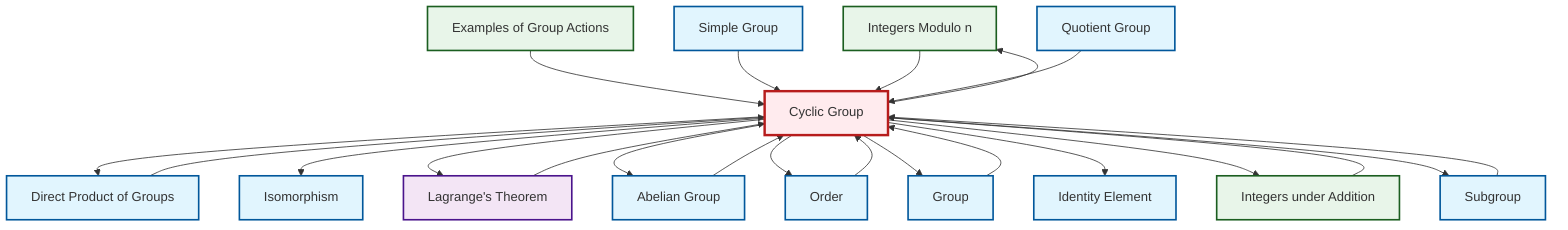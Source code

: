 graph TD
    classDef definition fill:#e1f5fe,stroke:#01579b,stroke-width:2px
    classDef theorem fill:#f3e5f5,stroke:#4a148c,stroke-width:2px
    classDef axiom fill:#fff3e0,stroke:#e65100,stroke-width:2px
    classDef example fill:#e8f5e9,stroke:#1b5e20,stroke-width:2px
    classDef current fill:#ffebee,stroke:#b71c1c,stroke-width:3px
    ex-quotient-integers-mod-n["Integers Modulo n"]:::example
    def-isomorphism["Isomorphism"]:::definition
    def-abelian-group["Abelian Group"]:::definition
    def-order["Order"]:::definition
    def-direct-product["Direct Product of Groups"]:::definition
    thm-lagrange["Lagrange's Theorem"]:::theorem
    def-identity-element["Identity Element"]:::definition
    def-subgroup["Subgroup"]:::definition
    def-cyclic-group["Cyclic Group"]:::definition
    def-group["Group"]:::definition
    ex-integers-addition["Integers under Addition"]:::example
    def-quotient-group["Quotient Group"]:::definition
    ex-group-action-examples["Examples of Group Actions"]:::example
    def-simple-group["Simple Group"]:::definition
    ex-group-action-examples --> def-cyclic-group
    thm-lagrange --> def-cyclic-group
    def-simple-group --> def-cyclic-group
    def-cyclic-group --> def-direct-product
    ex-integers-addition --> def-cyclic-group
    def-cyclic-group --> ex-quotient-integers-mod-n
    def-cyclic-group --> def-isomorphism
    def-subgroup --> def-cyclic-group
    def-abelian-group --> def-cyclic-group
    def-order --> def-cyclic-group
    ex-quotient-integers-mod-n --> def-cyclic-group
    def-cyclic-group --> thm-lagrange
    def-quotient-group --> def-cyclic-group
    def-group --> def-cyclic-group
    def-cyclic-group --> def-abelian-group
    def-cyclic-group --> def-order
    def-cyclic-group --> def-group
    def-cyclic-group --> def-identity-element
    def-direct-product --> def-cyclic-group
    def-cyclic-group --> ex-integers-addition
    def-cyclic-group --> def-subgroup
    class def-cyclic-group current